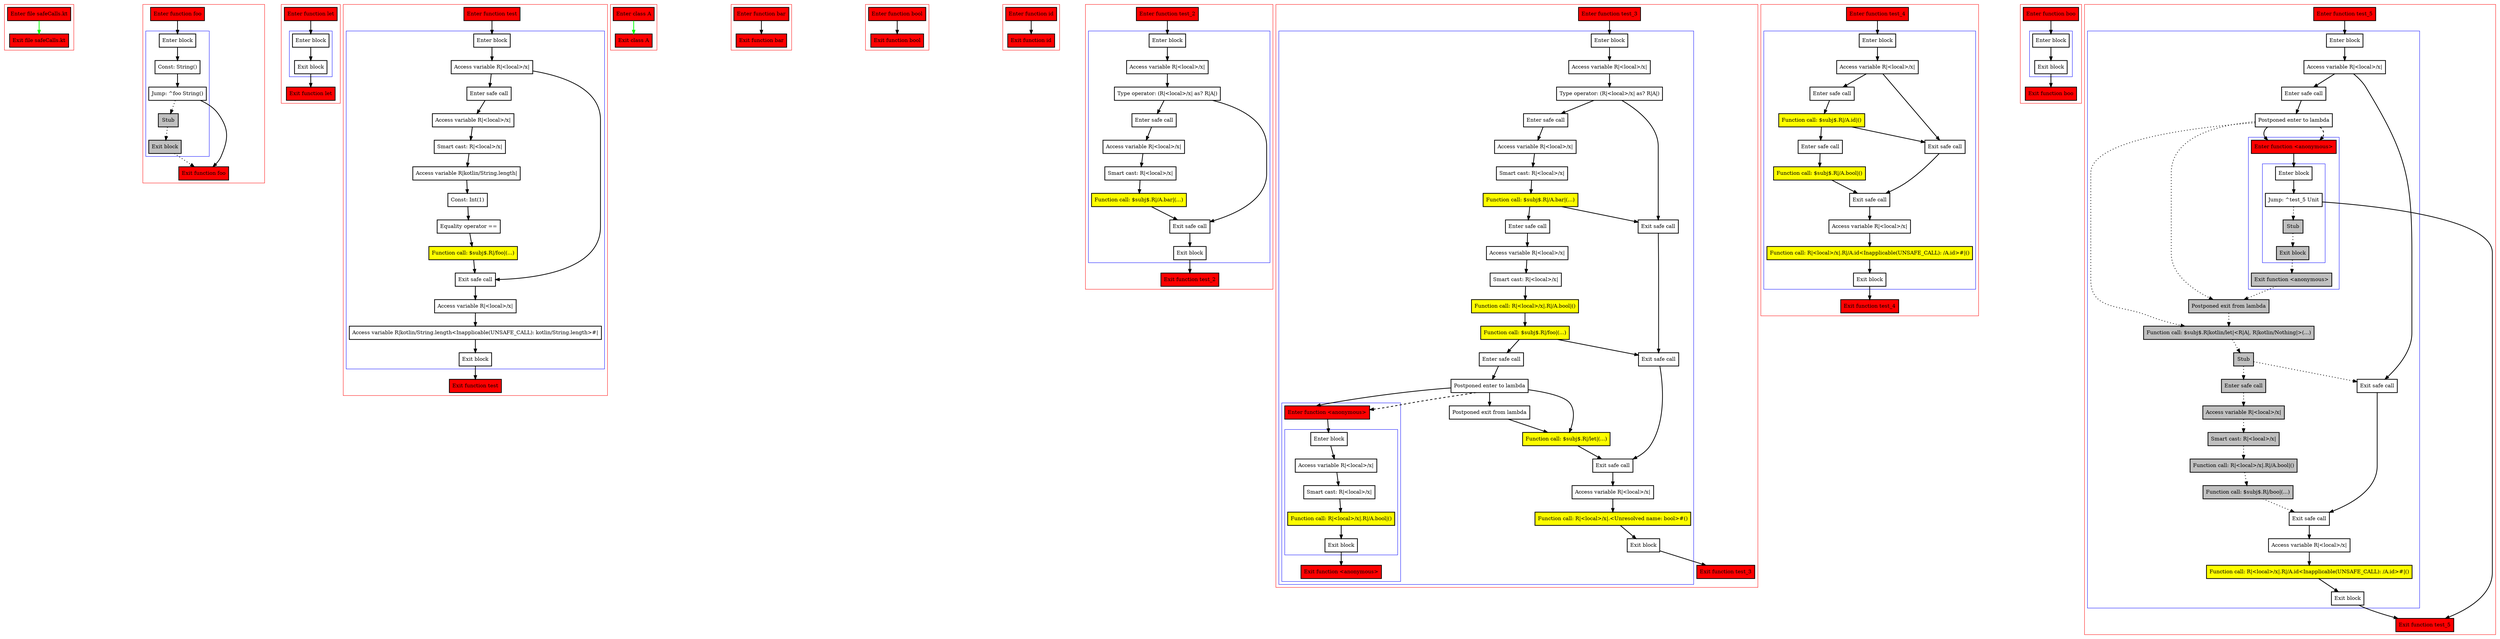 digraph safeCalls_kt {
    graph [nodesep=3]
    node [shape=box penwidth=2]
    edge [penwidth=2]

    subgraph cluster_0 {
        color=red
        0 [label="Enter file safeCalls.kt" style="filled" fillcolor=red];
        1 [label="Exit file safeCalls.kt" style="filled" fillcolor=red];
    }
    0 -> {1} [color=green];

    subgraph cluster_1 {
        color=red
        2 [label="Enter function foo" style="filled" fillcolor=red];
        subgraph cluster_2 {
            color=blue
            3 [label="Enter block"];
            4 [label="Const: String()"];
            5 [label="Jump: ^foo String()"];
            6 [label="Stub" style="filled" fillcolor=gray];
            7 [label="Exit block" style="filled" fillcolor=gray];
        }
        8 [label="Exit function foo" style="filled" fillcolor=red];
    }
    2 -> {3};
    3 -> {4};
    4 -> {5};
    5 -> {8};
    5 -> {6} [style=dotted];
    6 -> {7} [style=dotted];
    7 -> {8} [style=dotted];

    subgraph cluster_3 {
        color=red
        9 [label="Enter function let" style="filled" fillcolor=red];
        subgraph cluster_4 {
            color=blue
            10 [label="Enter block"];
            11 [label="Exit block"];
        }
        12 [label="Exit function let" style="filled" fillcolor=red];
    }
    9 -> {10};
    10 -> {11};
    11 -> {12};

    subgraph cluster_5 {
        color=red
        13 [label="Enter function test" style="filled" fillcolor=red];
        subgraph cluster_6 {
            color=blue
            14 [label="Enter block"];
            15 [label="Access variable R|<local>/x|"];
            16 [label="Enter safe call"];
            17 [label="Access variable R|<local>/x|"];
            18 [label="Smart cast: R|<local>/x|"];
            19 [label="Access variable R|kotlin/String.length|"];
            20 [label="Const: Int(1)"];
            21 [label="Equality operator =="];
            22 [label="Function call: $subj$.R|/foo|(...)" style="filled" fillcolor=yellow];
            23 [label="Exit safe call"];
            24 [label="Access variable R|<local>/x|"];
            25 [label="Access variable R|kotlin/String.length<Inapplicable(UNSAFE_CALL): kotlin/String.length>#|"];
            26 [label="Exit block"];
        }
        27 [label="Exit function test" style="filled" fillcolor=red];
    }
    13 -> {14};
    14 -> {15};
    15 -> {16 23};
    16 -> {17};
    17 -> {18};
    18 -> {19};
    19 -> {20};
    20 -> {21};
    21 -> {22};
    22 -> {23};
    23 -> {24};
    24 -> {25};
    25 -> {26};
    26 -> {27};

    subgraph cluster_7 {
        color=red
        28 [label="Enter class A" style="filled" fillcolor=red];
        29 [label="Exit class A" style="filled" fillcolor=red];
    }
    28 -> {29} [color=green];

    subgraph cluster_8 {
        color=red
        30 [label="Enter function bar" style="filled" fillcolor=red];
        31 [label="Exit function bar" style="filled" fillcolor=red];
    }
    30 -> {31};

    subgraph cluster_9 {
        color=red
        32 [label="Enter function bool" style="filled" fillcolor=red];
        33 [label="Exit function bool" style="filled" fillcolor=red];
    }
    32 -> {33};

    subgraph cluster_10 {
        color=red
        34 [label="Enter function id" style="filled" fillcolor=red];
        35 [label="Exit function id" style="filled" fillcolor=red];
    }
    34 -> {35};

    subgraph cluster_11 {
        color=red
        36 [label="Enter function test_2" style="filled" fillcolor=red];
        subgraph cluster_12 {
            color=blue
            37 [label="Enter block"];
            38 [label="Access variable R|<local>/x|"];
            39 [label="Type operator: (R|<local>/x| as? R|A|)"];
            40 [label="Enter safe call"];
            41 [label="Access variable R|<local>/x|"];
            42 [label="Smart cast: R|<local>/x|"];
            43 [label="Function call: $subj$.R|/A.bar|(...)" style="filled" fillcolor=yellow];
            44 [label="Exit safe call"];
            45 [label="Exit block"];
        }
        46 [label="Exit function test_2" style="filled" fillcolor=red];
    }
    36 -> {37};
    37 -> {38};
    38 -> {39};
    39 -> {40 44};
    40 -> {41};
    41 -> {42};
    42 -> {43};
    43 -> {44};
    44 -> {45};
    45 -> {46};

    subgraph cluster_13 {
        color=red
        47 [label="Enter function test_3" style="filled" fillcolor=red];
        subgraph cluster_14 {
            color=blue
            48 [label="Enter block"];
            49 [label="Access variable R|<local>/x|"];
            50 [label="Type operator: (R|<local>/x| as? R|A|)"];
            51 [label="Enter safe call"];
            52 [label="Access variable R|<local>/x|"];
            53 [label="Smart cast: R|<local>/x|"];
            54 [label="Function call: $subj$.R|/A.bar|(...)" style="filled" fillcolor=yellow];
            55 [label="Enter safe call"];
            56 [label="Access variable R|<local>/x|"];
            57 [label="Smart cast: R|<local>/x|"];
            58 [label="Function call: R|<local>/x|.R|/A.bool|()" style="filled" fillcolor=yellow];
            59 [label="Function call: $subj$.R|/foo|(...)" style="filled" fillcolor=yellow];
            60 [label="Enter safe call"];
            61 [label="Postponed enter to lambda"];
            subgraph cluster_15 {
                color=blue
                62 [label="Enter function <anonymous>" style="filled" fillcolor=red];
                subgraph cluster_16 {
                    color=blue
                    63 [label="Enter block"];
                    64 [label="Access variable R|<local>/x|"];
                    65 [label="Smart cast: R|<local>/x|"];
                    66 [label="Function call: R|<local>/x|.R|/A.bool|()" style="filled" fillcolor=yellow];
                    67 [label="Exit block"];
                }
                68 [label="Exit function <anonymous>" style="filled" fillcolor=red];
            }
            69 [label="Postponed exit from lambda"];
            70 [label="Function call: $subj$.R|/let|(...)" style="filled" fillcolor=yellow];
            71 [label="Exit safe call"];
            72 [label="Exit safe call"];
            73 [label="Exit safe call"];
            74 [label="Access variable R|<local>/x|"];
            75 [label="Function call: R|<local>/x|.<Unresolved name: bool>#()" style="filled" fillcolor=yellow];
            76 [label="Exit block"];
        }
        77 [label="Exit function test_3" style="filled" fillcolor=red];
    }
    47 -> {48};
    48 -> {49};
    49 -> {50};
    50 -> {51 71};
    51 -> {52};
    52 -> {53};
    53 -> {54};
    54 -> {55 71};
    55 -> {56};
    56 -> {57};
    57 -> {58};
    58 -> {59};
    59 -> {60 72};
    60 -> {61};
    61 -> {62 69 70};
    61 -> {62} [style=dashed];
    62 -> {63};
    63 -> {64};
    64 -> {65};
    65 -> {66};
    66 -> {67};
    67 -> {68};
    69 -> {70};
    70 -> {73};
    71 -> {72};
    72 -> {73};
    73 -> {74};
    74 -> {75};
    75 -> {76};
    76 -> {77};

    subgraph cluster_17 {
        color=red
        78 [label="Enter function test_4" style="filled" fillcolor=red];
        subgraph cluster_18 {
            color=blue
            79 [label="Enter block"];
            80 [label="Access variable R|<local>/x|"];
            81 [label="Enter safe call"];
            82 [label="Function call: $subj$.R|/A.id|()" style="filled" fillcolor=yellow];
            83 [label="Enter safe call"];
            84 [label="Function call: $subj$.R|/A.bool|()" style="filled" fillcolor=yellow];
            85 [label="Exit safe call"];
            86 [label="Exit safe call"];
            87 [label="Access variable R|<local>/x|"];
            88 [label="Function call: R|<local>/x|.R|/A.id<Inapplicable(UNSAFE_CALL): /A.id>#|()" style="filled" fillcolor=yellow];
            89 [label="Exit block"];
        }
        90 [label="Exit function test_4" style="filled" fillcolor=red];
    }
    78 -> {79};
    79 -> {80};
    80 -> {81 85};
    81 -> {82};
    82 -> {83 85};
    83 -> {84};
    84 -> {86};
    85 -> {86};
    86 -> {87};
    87 -> {88};
    88 -> {89};
    89 -> {90};

    subgraph cluster_19 {
        color=red
        91 [label="Enter function boo" style="filled" fillcolor=red];
        subgraph cluster_20 {
            color=blue
            92 [label="Enter block"];
            93 [label="Exit block"];
        }
        94 [label="Exit function boo" style="filled" fillcolor=red];
    }
    91 -> {92};
    92 -> {93};
    93 -> {94};

    subgraph cluster_21 {
        color=red
        95 [label="Enter function test_5" style="filled" fillcolor=red];
        subgraph cluster_22 {
            color=blue
            96 [label="Enter block"];
            97 [label="Access variable R|<local>/x|"];
            98 [label="Enter safe call"];
            99 [label="Postponed enter to lambda"];
            subgraph cluster_23 {
                color=blue
                100 [label="Enter function <anonymous>" style="filled" fillcolor=red];
                subgraph cluster_24 {
                    color=blue
                    101 [label="Enter block"];
                    102 [label="Jump: ^test_5 Unit"];
                    103 [label="Stub" style="filled" fillcolor=gray];
                    104 [label="Exit block" style="filled" fillcolor=gray];
                }
                105 [label="Exit function <anonymous>" style="filled" fillcolor=gray];
            }
            106 [label="Postponed exit from lambda" style="filled" fillcolor=gray];
            107 [label="Function call: $subj$.R|kotlin/let|<R|A|, R|kotlin/Nothing|>(...)" style="filled" fillcolor=gray];
            108 [label="Stub" style="filled" fillcolor=gray];
            109 [label="Enter safe call" style="filled" fillcolor=gray];
            110 [label="Access variable R|<local>/x|" style="filled" fillcolor=gray];
            111 [label="Smart cast: R|<local>/x|" style="filled" fillcolor=gray];
            112 [label="Function call: R|<local>/x|.R|/A.bool|()" style="filled" fillcolor=gray];
            113 [label="Function call: $subj$.R|/boo|(...)" style="filled" fillcolor=gray];
            114 [label="Exit safe call"];
            115 [label="Exit safe call"];
            116 [label="Access variable R|<local>/x|"];
            117 [label="Function call: R|<local>/x|.R|/A.id<Inapplicable(UNSAFE_CALL): /A.id>#|()" style="filled" fillcolor=yellow];
            118 [label="Exit block"];
        }
        119 [label="Exit function test_5" style="filled" fillcolor=red];
    }
    95 -> {96};
    96 -> {97};
    97 -> {98 114};
    98 -> {99};
    99 -> {100};
    99 -> {106 107} [style=dotted];
    99 -> {100} [style=dashed];
    100 -> {101};
    101 -> {102};
    102 -> {119};
    102 -> {103} [style=dotted];
    103 -> {104} [style=dotted];
    104 -> {105} [style=dotted];
    105 -> {106} [style=dotted];
    106 -> {107} [style=dotted];
    107 -> {108} [style=dotted];
    108 -> {109 114} [style=dotted];
    109 -> {110} [style=dotted];
    110 -> {111} [style=dotted];
    111 -> {112} [style=dotted];
    112 -> {113} [style=dotted];
    113 -> {115} [style=dotted];
    114 -> {115};
    115 -> {116};
    116 -> {117};
    117 -> {118};
    118 -> {119};

}
